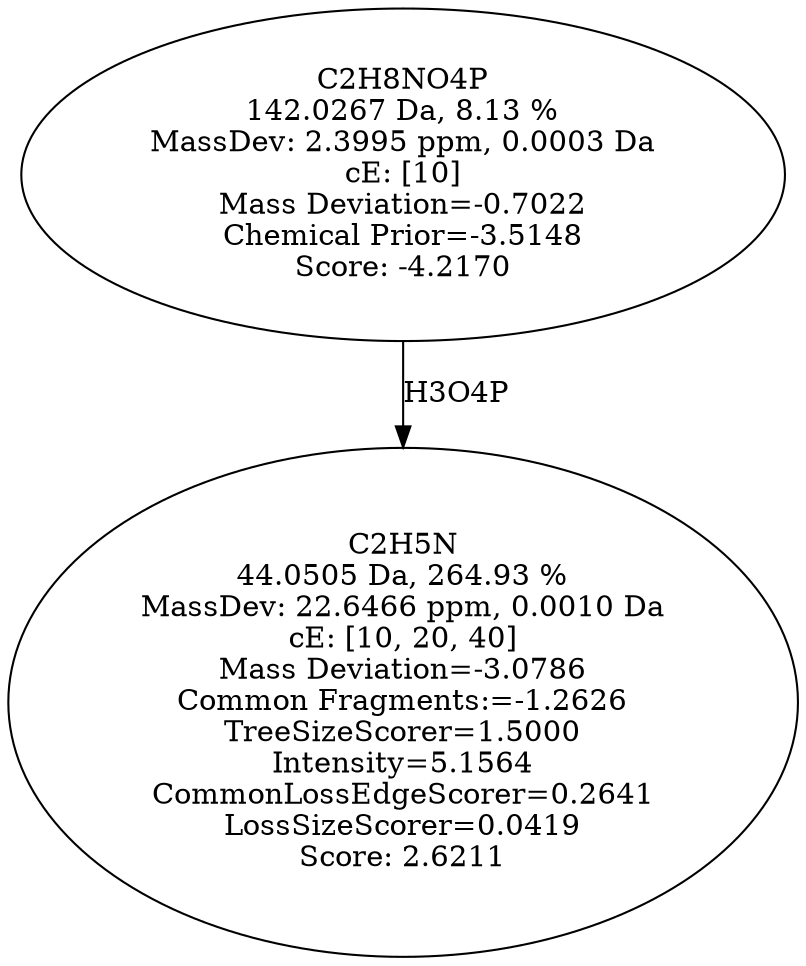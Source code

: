 strict digraph {
v1 [label="C2H5N\n44.0505 Da, 264.93 %\nMassDev: 22.6466 ppm, 0.0010 Da\ncE: [10, 20, 40]\nMass Deviation=-3.0786\nCommon Fragments:=-1.2626\nTreeSizeScorer=1.5000\nIntensity=5.1564\nCommonLossEdgeScorer=0.2641\nLossSizeScorer=0.0419\nScore: 2.6211"];
v2 [label="C2H8NO4P\n142.0267 Da, 8.13 %\nMassDev: 2.3995 ppm, 0.0003 Da\ncE: [10]\nMass Deviation=-0.7022\nChemical Prior=-3.5148\nScore: -4.2170"];
v2 -> v1 [label="H3O4P"];
}